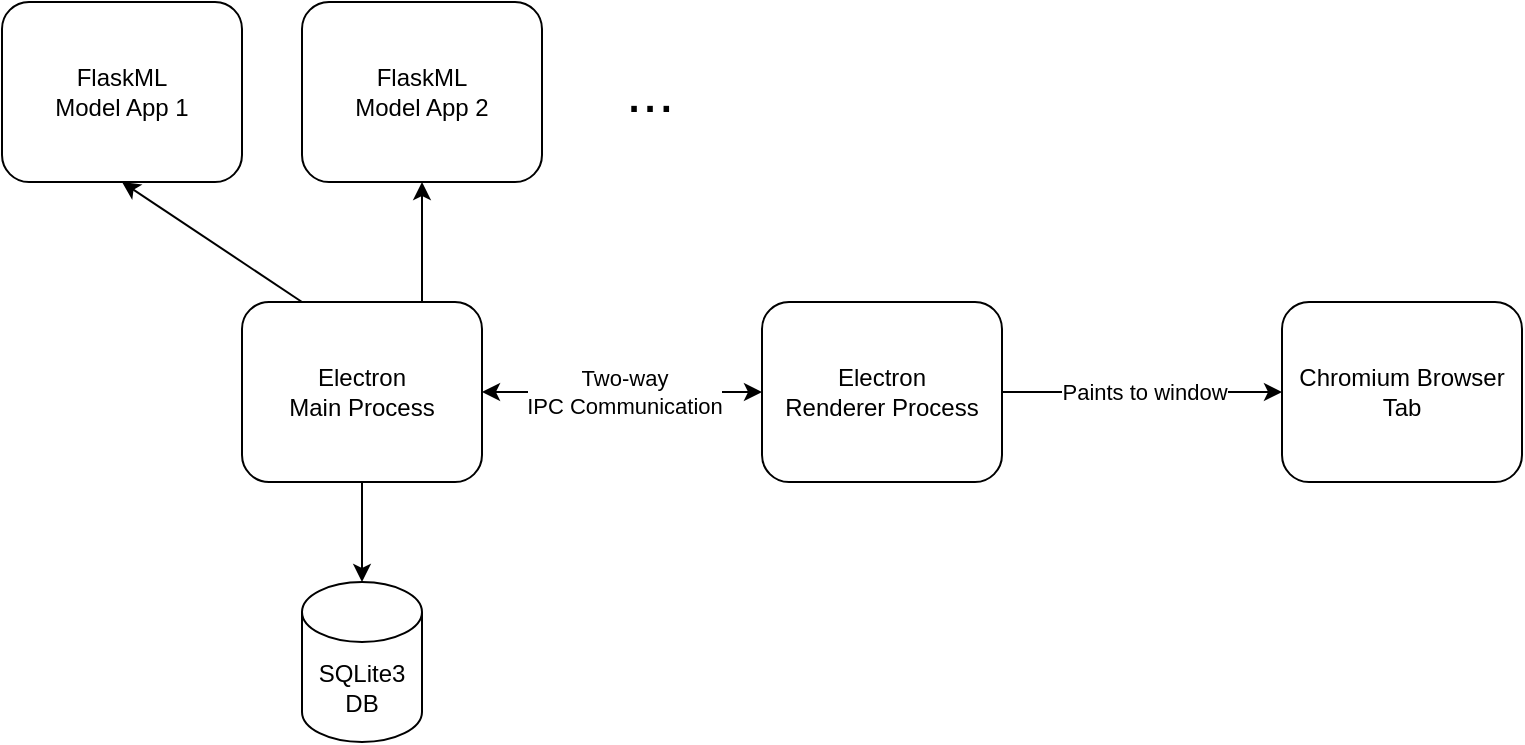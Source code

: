 <mxfile version="24.7.17">
  <diagram name="Page-1" id="FYnev5sjF4t9KZxKczkx">
    <mxGraphModel dx="1242" dy="878" grid="1" gridSize="10" guides="1" tooltips="1" connect="1" arrows="1" fold="1" page="1" pageScale="1" pageWidth="1100" pageHeight="850" math="0" shadow="0">
      <root>
        <mxCell id="0" />
        <mxCell id="1" parent="0" />
        <mxCell id="bncEVUM5-Gcc-ZcP3a_i-6" style="edgeStyle=orthogonalEdgeStyle;rounded=0;orthogonalLoop=1;jettySize=auto;html=1;exitX=1;exitY=0.5;exitDx=0;exitDy=0;entryX=0;entryY=0.5;entryDx=0;entryDy=0;startArrow=classic;startFill=1;" parent="1" source="bncEVUM5-Gcc-ZcP3a_i-1" target="bncEVUM5-Gcc-ZcP3a_i-2" edge="1">
          <mxGeometry relative="1" as="geometry" />
        </mxCell>
        <mxCell id="bncEVUM5-Gcc-ZcP3a_i-7" value="Two-way&lt;div&gt;IPC Communication&lt;/div&gt;" style="edgeLabel;html=1;align=center;verticalAlign=middle;resizable=0;points=[];" parent="bncEVUM5-Gcc-ZcP3a_i-6" vertex="1" connectable="0">
          <mxGeometry x="-0.139" y="1" relative="1" as="geometry">
            <mxPoint x="10" y="1" as="offset" />
          </mxGeometry>
        </mxCell>
        <mxCell id="bncEVUM5-Gcc-ZcP3a_i-14" style="rounded=0;orthogonalLoop=1;jettySize=auto;html=1;exitX=0.25;exitY=0;exitDx=0;exitDy=0;entryX=0.5;entryY=1;entryDx=0;entryDy=0;" parent="1" source="bncEVUM5-Gcc-ZcP3a_i-1" target="bncEVUM5-Gcc-ZcP3a_i-11" edge="1">
          <mxGeometry relative="1" as="geometry" />
        </mxCell>
        <mxCell id="bncEVUM5-Gcc-ZcP3a_i-15" style="edgeStyle=orthogonalEdgeStyle;rounded=0;orthogonalLoop=1;jettySize=auto;html=1;exitX=0.75;exitY=0;exitDx=0;exitDy=0;entryX=0.5;entryY=1;entryDx=0;entryDy=0;" parent="1" source="bncEVUM5-Gcc-ZcP3a_i-1" target="bncEVUM5-Gcc-ZcP3a_i-12" edge="1">
          <mxGeometry relative="1" as="geometry" />
        </mxCell>
        <mxCell id="bncEVUM5-Gcc-ZcP3a_i-1" value="&lt;div&gt;Electron&lt;/div&gt;Main Process" style="rounded=1;whiteSpace=wrap;html=1;" parent="1" vertex="1">
          <mxGeometry x="230" y="380" width="120" height="90" as="geometry" />
        </mxCell>
        <mxCell id="bncEVUM5-Gcc-ZcP3a_i-4" style="edgeStyle=orthogonalEdgeStyle;rounded=0;orthogonalLoop=1;jettySize=auto;html=1;exitX=1;exitY=0.5;exitDx=0;exitDy=0;entryX=0;entryY=0.5;entryDx=0;entryDy=0;" parent="1" source="bncEVUM5-Gcc-ZcP3a_i-2" target="bncEVUM5-Gcc-ZcP3a_i-3" edge="1">
          <mxGeometry relative="1" as="geometry" />
        </mxCell>
        <mxCell id="bncEVUM5-Gcc-ZcP3a_i-5" value="Paints to window" style="edgeLabel;html=1;align=center;verticalAlign=middle;resizable=0;points=[];" parent="bncEVUM5-Gcc-ZcP3a_i-4" vertex="1" connectable="0">
          <mxGeometry x="-0.229" y="-1" relative="1" as="geometry">
            <mxPoint x="17" y="-1" as="offset" />
          </mxGeometry>
        </mxCell>
        <mxCell id="bncEVUM5-Gcc-ZcP3a_i-2" value="&lt;div&gt;Electron&lt;/div&gt;Renderer Process" style="rounded=1;whiteSpace=wrap;html=1;" parent="1" vertex="1">
          <mxGeometry x="490" y="380" width="120" height="90" as="geometry" />
        </mxCell>
        <mxCell id="bncEVUM5-Gcc-ZcP3a_i-3" value="Chromium Browser Tab&lt;div&gt;&lt;/div&gt;" style="rounded=1;whiteSpace=wrap;html=1;" parent="1" vertex="1">
          <mxGeometry x="750" y="380" width="120" height="90" as="geometry" />
        </mxCell>
        <mxCell id="bncEVUM5-Gcc-ZcP3a_i-9" value="SQLite3&lt;div&gt;DB&lt;/div&gt;" style="shape=cylinder3;whiteSpace=wrap;html=1;boundedLbl=1;backgroundOutline=1;size=15;" parent="1" vertex="1">
          <mxGeometry x="260" y="520" width="60" height="80" as="geometry" />
        </mxCell>
        <mxCell id="bncEVUM5-Gcc-ZcP3a_i-10" style="edgeStyle=orthogonalEdgeStyle;rounded=0;orthogonalLoop=1;jettySize=auto;html=1;exitX=0.5;exitY=1;exitDx=0;exitDy=0;entryX=0.5;entryY=0;entryDx=0;entryDy=0;entryPerimeter=0;" parent="1" source="bncEVUM5-Gcc-ZcP3a_i-1" target="bncEVUM5-Gcc-ZcP3a_i-9" edge="1">
          <mxGeometry relative="1" as="geometry" />
        </mxCell>
        <mxCell id="bncEVUM5-Gcc-ZcP3a_i-11" value="FlaskML&lt;div&gt;&lt;/div&gt;&lt;div&gt;Model App 1&lt;/div&gt;" style="rounded=1;whiteSpace=wrap;html=1;" parent="1" vertex="1">
          <mxGeometry x="110" y="230" width="120" height="90" as="geometry" />
        </mxCell>
        <mxCell id="bncEVUM5-Gcc-ZcP3a_i-12" value="FlaskML&lt;div&gt;&lt;/div&gt;&lt;div&gt;Model App 2&lt;/div&gt;&lt;div&gt;&lt;/div&gt;" style="rounded=1;whiteSpace=wrap;html=1;" parent="1" vertex="1">
          <mxGeometry x="260" y="230" width="120" height="90" as="geometry" />
        </mxCell>
        <mxCell id="bncEVUM5-Gcc-ZcP3a_i-13" value="..." style="text;html=1;align=left;verticalAlign=middle;resizable=0;points=[];autosize=1;strokeColor=none;fillColor=none;fontSize=29;" parent="1" vertex="1">
          <mxGeometry x="420" y="250" width="50" height="50" as="geometry" />
        </mxCell>
      </root>
    </mxGraphModel>
  </diagram>
</mxfile>
